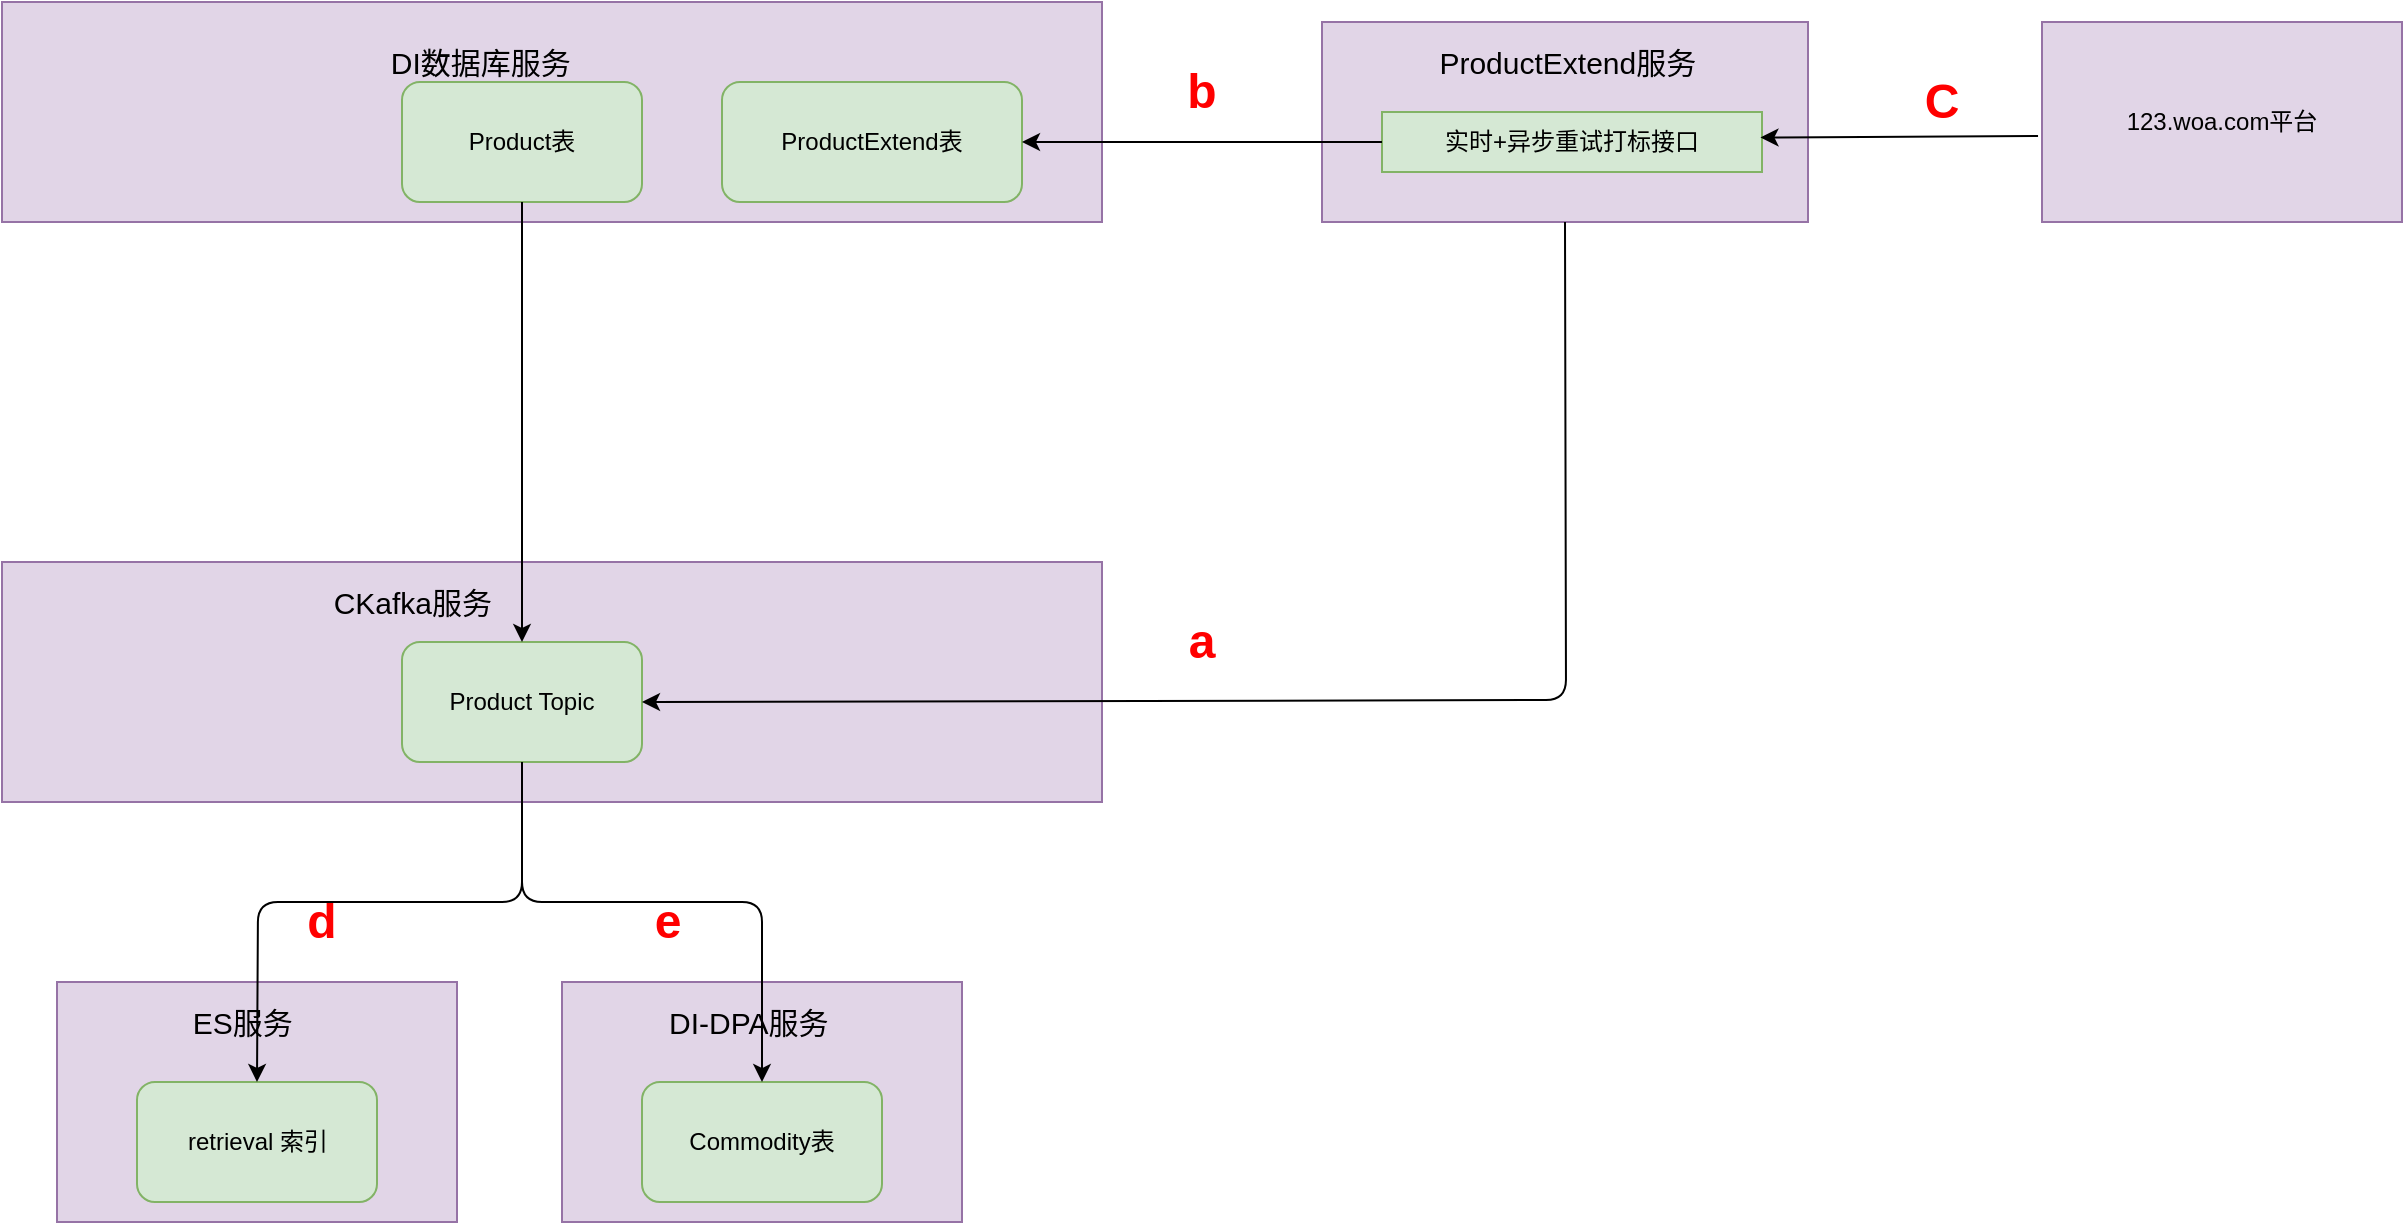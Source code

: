 <mxfile version="14.1.2" type="github">
  <diagram name="Page-1" id="12e1b939-464a-85fe-373e-61e167be1490">
    <mxGraphModel dx="1298" dy="882" grid="1" gridSize="10" guides="1" tooltips="1" connect="1" arrows="1" fold="1" page="1" pageScale="1.5" pageWidth="1169" pageHeight="826" background="#ffffff" math="0" shadow="0">
      <root>
        <mxCell id="0" />
        <mxCell id="1" parent="0" />
        <mxCell id="-LDYD3RDuGb-UG7Gp8UZ-2" value="" style="rounded=0;whiteSpace=wrap;html=1;fillColor=#e1d5e7;strokeColor=#9673a6;" parent="1" vertex="1">
          <mxGeometry x="230" y="550" width="550" height="110" as="geometry" />
        </mxCell>
        <mxCell id="-LDYD3RDuGb-UG7Gp8UZ-3" value="Product表" style="rounded=1;whiteSpace=wrap;html=1;fillColor=#d5e8d4;strokeColor=#82b366;" parent="1" vertex="1">
          <mxGeometry x="430" y="590" width="120" height="60" as="geometry" />
        </mxCell>
        <mxCell id="-LDYD3RDuGb-UG7Gp8UZ-4" value="ProductExtend表" style="rounded=1;whiteSpace=wrap;html=1;fillColor=#d5e8d4;strokeColor=#82b366;" parent="1" vertex="1">
          <mxGeometry x="590" y="590" width="150" height="60" as="geometry" />
        </mxCell>
        <mxCell id="-LDYD3RDuGb-UG7Gp8UZ-8" value="&lt;font style=&quot;font-size: 24px&quot;&gt;a&lt;/font&gt;" style="text;html=1;strokeColor=none;fillColor=none;align=center;verticalAlign=middle;whiteSpace=wrap;rounded=0;fontStyle=1;fontColor=#FF0000;" parent="1" vertex="1">
          <mxGeometry x="810" y="860" width="40" height="20" as="geometry" />
        </mxCell>
        <mxCell id="-LDYD3RDuGb-UG7Gp8UZ-9" value="" style="rounded=0;whiteSpace=wrap;html=1;fillColor=#e1d5e7;strokeColor=#9673a6;" parent="1" vertex="1">
          <mxGeometry x="230" y="830" width="550" height="120" as="geometry" />
        </mxCell>
        <mxCell id="-LDYD3RDuGb-UG7Gp8UZ-10" value="" style="rounded=0;whiteSpace=wrap;html=1;fillColor=#e1d5e7;strokeColor=#9673a6;" parent="1" vertex="1">
          <mxGeometry x="890" y="560" width="243" height="100" as="geometry" />
        </mxCell>
        <mxCell id="-LDYD3RDuGb-UG7Gp8UZ-11" value="DI数据库服务&amp;nbsp;" style="text;html=1;strokeColor=none;fillColor=none;align=center;verticalAlign=middle;whiteSpace=wrap;rounded=0;fontSize=15;" parent="1" vertex="1">
          <mxGeometry x="400" y="570" width="142.5" height="20" as="geometry" />
        </mxCell>
        <mxCell id="-LDYD3RDuGb-UG7Gp8UZ-17" value="实时+异步重试打标接口" style="rounded=0;whiteSpace=wrap;html=1;fillColor=#d5e8d4;strokeColor=#82b366;" parent="1" vertex="1">
          <mxGeometry x="920" y="605" width="190" height="30" as="geometry" />
        </mxCell>
        <mxCell id="-LDYD3RDuGb-UG7Gp8UZ-18" value="ProductExtend服务&amp;nbsp;" style="text;html=1;strokeColor=none;fillColor=none;align=center;verticalAlign=middle;whiteSpace=wrap;rounded=0;fontSize=15;" parent="1" vertex="1">
          <mxGeometry x="911.25" y="570" width="207.5" height="20" as="geometry" />
        </mxCell>
        <mxCell id="-LDYD3RDuGb-UG7Gp8UZ-19" value="" style="endArrow=classic;html=1;entryX=1;entryY=0.5;entryDx=0;entryDy=0;exitX=0;exitY=0.5;exitDx=0;exitDy=0;" parent="1" source="-LDYD3RDuGb-UG7Gp8UZ-17" target="-LDYD3RDuGb-UG7Gp8UZ-4" edge="1">
          <mxGeometry width="50" height="50" relative="1" as="geometry">
            <mxPoint x="820" y="650" as="sourcePoint" />
            <mxPoint x="870" y="600" as="targetPoint" />
          </mxGeometry>
        </mxCell>
        <mxCell id="-LDYD3RDuGb-UG7Gp8UZ-20" value="&lt;font size=&quot;5&quot;&gt;b&lt;/font&gt;" style="text;html=1;strokeColor=none;fillColor=none;align=center;verticalAlign=middle;whiteSpace=wrap;rounded=0;fontStyle=1;fontColor=#FF0000;" parent="1" vertex="1">
          <mxGeometry x="810" y="585" width="40" height="20" as="geometry" />
        </mxCell>
        <mxCell id="-LDYD3RDuGb-UG7Gp8UZ-21" value="123.woa.com平台" style="rounded=0;whiteSpace=wrap;html=1;fillColor=#e1d5e7;strokeColor=#9673a6;" parent="1" vertex="1">
          <mxGeometry x="1250" y="560" width="180" height="100" as="geometry" />
        </mxCell>
        <mxCell id="-LDYD3RDuGb-UG7Gp8UZ-22" value="" style="endArrow=classic;html=1;fontColor=#FF0000;entryX=0.996;entryY=0.425;entryDx=0;entryDy=0;exitX=-0.011;exitY=0.57;exitDx=0;exitDy=0;exitPerimeter=0;entryPerimeter=0;" parent="1" source="-LDYD3RDuGb-UG7Gp8UZ-21" target="-LDYD3RDuGb-UG7Gp8UZ-17" edge="1">
          <mxGeometry width="50" height="50" relative="1" as="geometry">
            <mxPoint x="1150" y="770" as="sourcePoint" />
            <mxPoint x="1200" y="720" as="targetPoint" />
          </mxGeometry>
        </mxCell>
        <mxCell id="-LDYD3RDuGb-UG7Gp8UZ-23" value="&lt;font size=&quot;5&quot;&gt;C&lt;/font&gt;" style="text;html=1;strokeColor=none;fillColor=none;align=center;verticalAlign=middle;whiteSpace=wrap;rounded=0;fontStyle=1;fontColor=#FF0000;" parent="1" vertex="1">
          <mxGeometry x="1180" y="590" width="40" height="20" as="geometry" />
        </mxCell>
        <mxCell id="-LDYD3RDuGb-UG7Gp8UZ-25" value="CKafka服务&amp;nbsp;" style="text;html=1;strokeColor=none;fillColor=none;align=center;verticalAlign=middle;whiteSpace=wrap;rounded=0;fontSize=15;" parent="1" vertex="1">
          <mxGeometry x="390" y="840" width="95" height="20" as="geometry" />
        </mxCell>
        <mxCell id="-LDYD3RDuGb-UG7Gp8UZ-26" value="Product Topic" style="rounded=1;whiteSpace=wrap;html=1;fillColor=#d5e8d4;strokeColor=#82b366;" parent="1" vertex="1">
          <mxGeometry x="430" y="870" width="120" height="60" as="geometry" />
        </mxCell>
        <mxCell id="-LDYD3RDuGb-UG7Gp8UZ-30" value="" style="endArrow=classic;html=1;fontSize=15;fontColor=#FF0000;entryX=0.5;entryY=0;entryDx=0;entryDy=0;" parent="1" source="-LDYD3RDuGb-UG7Gp8UZ-3" target="-LDYD3RDuGb-UG7Gp8UZ-26" edge="1">
          <mxGeometry width="50" height="50" relative="1" as="geometry">
            <mxPoint x="340" y="660" as="sourcePoint" />
            <mxPoint x="380" y="730" as="targetPoint" />
          </mxGeometry>
        </mxCell>
        <mxCell id="-LDYD3RDuGb-UG7Gp8UZ-32" value="" style="rounded=0;whiteSpace=wrap;html=1;fillColor=#e1d5e7;strokeColor=#9673a6;" parent="1" vertex="1">
          <mxGeometry x="257.5" y="1040" width="200" height="120" as="geometry" />
        </mxCell>
        <mxCell id="-LDYD3RDuGb-UG7Gp8UZ-33" value="ES服务&amp;nbsp;" style="text;html=1;strokeColor=none;fillColor=none;align=center;verticalAlign=middle;whiteSpace=wrap;rounded=0;fontSize=15;" parent="1" vertex="1">
          <mxGeometry x="305" y="1050" width="95" height="20" as="geometry" />
        </mxCell>
        <mxCell id="-LDYD3RDuGb-UG7Gp8UZ-35" value="retrieval 索引" style="rounded=1;whiteSpace=wrap;html=1;fillColor=#d5e8d4;strokeColor=#82b366;" parent="1" vertex="1">
          <mxGeometry x="297.5" y="1090" width="120" height="60" as="geometry" />
        </mxCell>
        <mxCell id="-LDYD3RDuGb-UG7Gp8UZ-36" value="" style="endArrow=classic;html=1;fontSize=15;fontColor=#FF0000;entryX=0.5;entryY=0;entryDx=0;entryDy=0;exitX=0.5;exitY=1;exitDx=0;exitDy=0;" parent="1" source="-LDYD3RDuGb-UG7Gp8UZ-26" target="-LDYD3RDuGb-UG7Gp8UZ-35" edge="1">
          <mxGeometry width="50" height="50" relative="1" as="geometry">
            <mxPoint x="330" y="980" as="sourcePoint" />
            <mxPoint x="380" y="930" as="targetPoint" />
            <Array as="points">
              <mxPoint x="490" y="1000" />
              <mxPoint x="358" y="1000" />
            </Array>
          </mxGeometry>
        </mxCell>
        <mxCell id="-LDYD3RDuGb-UG7Gp8UZ-38" value="&lt;font size=&quot;5&quot;&gt;d&lt;/font&gt;" style="text;html=1;strokeColor=none;fillColor=none;align=center;verticalAlign=middle;whiteSpace=wrap;rounded=0;fontStyle=1;fontColor=#FF0000;" parent="1" vertex="1">
          <mxGeometry x="370" y="1000" width="40" height="20" as="geometry" />
        </mxCell>
        <mxCell id="ALUzxoDXkRTKDcL4TcCx-1" value="" style="endArrow=classic;html=1;exitX=0.5;exitY=1;exitDx=0;exitDy=0;entryX=1;entryY=0.5;entryDx=0;entryDy=0;" parent="1" source="-LDYD3RDuGb-UG7Gp8UZ-10" target="-LDYD3RDuGb-UG7Gp8UZ-26" edge="1">
          <mxGeometry width="50" height="50" relative="1" as="geometry">
            <mxPoint x="540" y="950" as="sourcePoint" />
            <mxPoint x="630" y="760" as="targetPoint" />
            <Array as="points">
              <mxPoint x="1012" y="899" />
            </Array>
          </mxGeometry>
        </mxCell>
        <mxCell id="ALUzxoDXkRTKDcL4TcCx-4" value="" style="rounded=0;whiteSpace=wrap;html=1;fillColor=#e1d5e7;strokeColor=#9673a6;" parent="1" vertex="1">
          <mxGeometry x="510" y="1040" width="200" height="120" as="geometry" />
        </mxCell>
        <mxCell id="ALUzxoDXkRTKDcL4TcCx-5" value="DI-DPA服务&amp;nbsp;" style="text;html=1;strokeColor=none;fillColor=none;align=center;verticalAlign=middle;whiteSpace=wrap;rounded=0;fontSize=15;" parent="1" vertex="1">
          <mxGeometry x="557.5" y="1050" width="95" height="20" as="geometry" />
        </mxCell>
        <mxCell id="ALUzxoDXkRTKDcL4TcCx-6" value="Commodity表" style="rounded=1;whiteSpace=wrap;html=1;fillColor=#d5e8d4;strokeColor=#82b366;" parent="1" vertex="1">
          <mxGeometry x="550" y="1090" width="120" height="60" as="geometry" />
        </mxCell>
        <mxCell id="ALUzxoDXkRTKDcL4TcCx-7" value="" style="endArrow=classic;html=1;exitX=0.5;exitY=1;exitDx=0;exitDy=0;" parent="1" source="-LDYD3RDuGb-UG7Gp8UZ-26" target="ALUzxoDXkRTKDcL4TcCx-6" edge="1">
          <mxGeometry width="50" height="50" relative="1" as="geometry">
            <mxPoint x="490" y="980" as="sourcePoint" />
            <mxPoint x="540" y="930" as="targetPoint" />
            <Array as="points">
              <mxPoint x="490" y="1000" />
              <mxPoint x="610" y="1000" />
            </Array>
          </mxGeometry>
        </mxCell>
        <mxCell id="ALUzxoDXkRTKDcL4TcCx-8" value="&lt;font size=&quot;5&quot;&gt;e&lt;/font&gt;" style="text;html=1;strokeColor=none;fillColor=none;align=center;verticalAlign=middle;whiteSpace=wrap;rounded=0;fontStyle=1;fontColor=#FF0000;" parent="1" vertex="1">
          <mxGeometry x="542.5" y="1000" width="40" height="20" as="geometry" />
        </mxCell>
      </root>
    </mxGraphModel>
  </diagram>
</mxfile>
